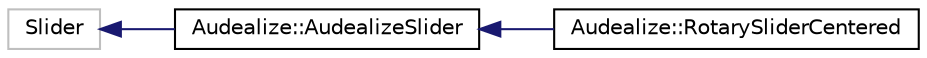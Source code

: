 digraph "Graphical Class Hierarchy"
{
  edge [fontname="Helvetica",fontsize="10",labelfontname="Helvetica",labelfontsize="10"];
  node [fontname="Helvetica",fontsize="10",shape=record];
  rankdir="LR";
  Node1 [label="Slider",height=0.2,width=0.4,color="grey75", fillcolor="white", style="filled"];
  Node1 -> Node2 [dir="back",color="midnightblue",fontsize="10",style="solid",fontname="Helvetica"];
  Node2 [label="Audealize::AudealizeSlider",height=0.2,width=0.4,color="black", fillcolor="white", style="filled",URL="$class_audealize_1_1_audealize_slider.html"];
  Node2 -> Node3 [dir="back",color="midnightblue",fontsize="10",style="solid",fontname="Helvetica"];
  Node3 [label="Audealize::RotarySliderCentered",height=0.2,width=0.4,color="black", fillcolor="white", style="filled",URL="$class_audealize_1_1_rotary_slider_centered.html"];
}
